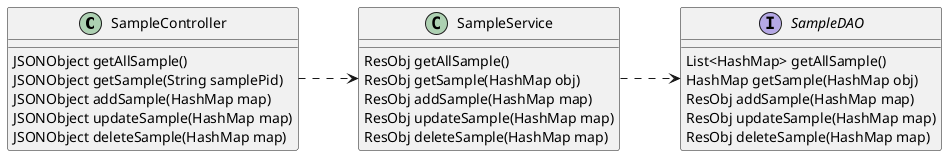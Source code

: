@startuml

left to right direction

class SampleController {
  JSONObject getAllSample()
  JSONObject getSample(String samplePid)
  JSONObject addSample(HashMap map)
  JSONObject updateSample(HashMap map)
  JSONObject deleteSample(HashMap map)
}

class SampleService {
  ResObj getAllSample()
  ResObj getSample(HashMap obj)
  ResObj addSample(HashMap map)
  ResObj updateSample(HashMap map)
  ResObj deleteSample(HashMap map)
}

interface SampleDAO {
  List<HashMap> getAllSample()
  HashMap getSample(HashMap obj)
  ResObj addSample(HashMap map)
  ResObj updateSample(HashMap map)
  ResObj deleteSample(HashMap map)
}

SampleController ..> SampleService
SampleService ..> SampleDAO

@enduml